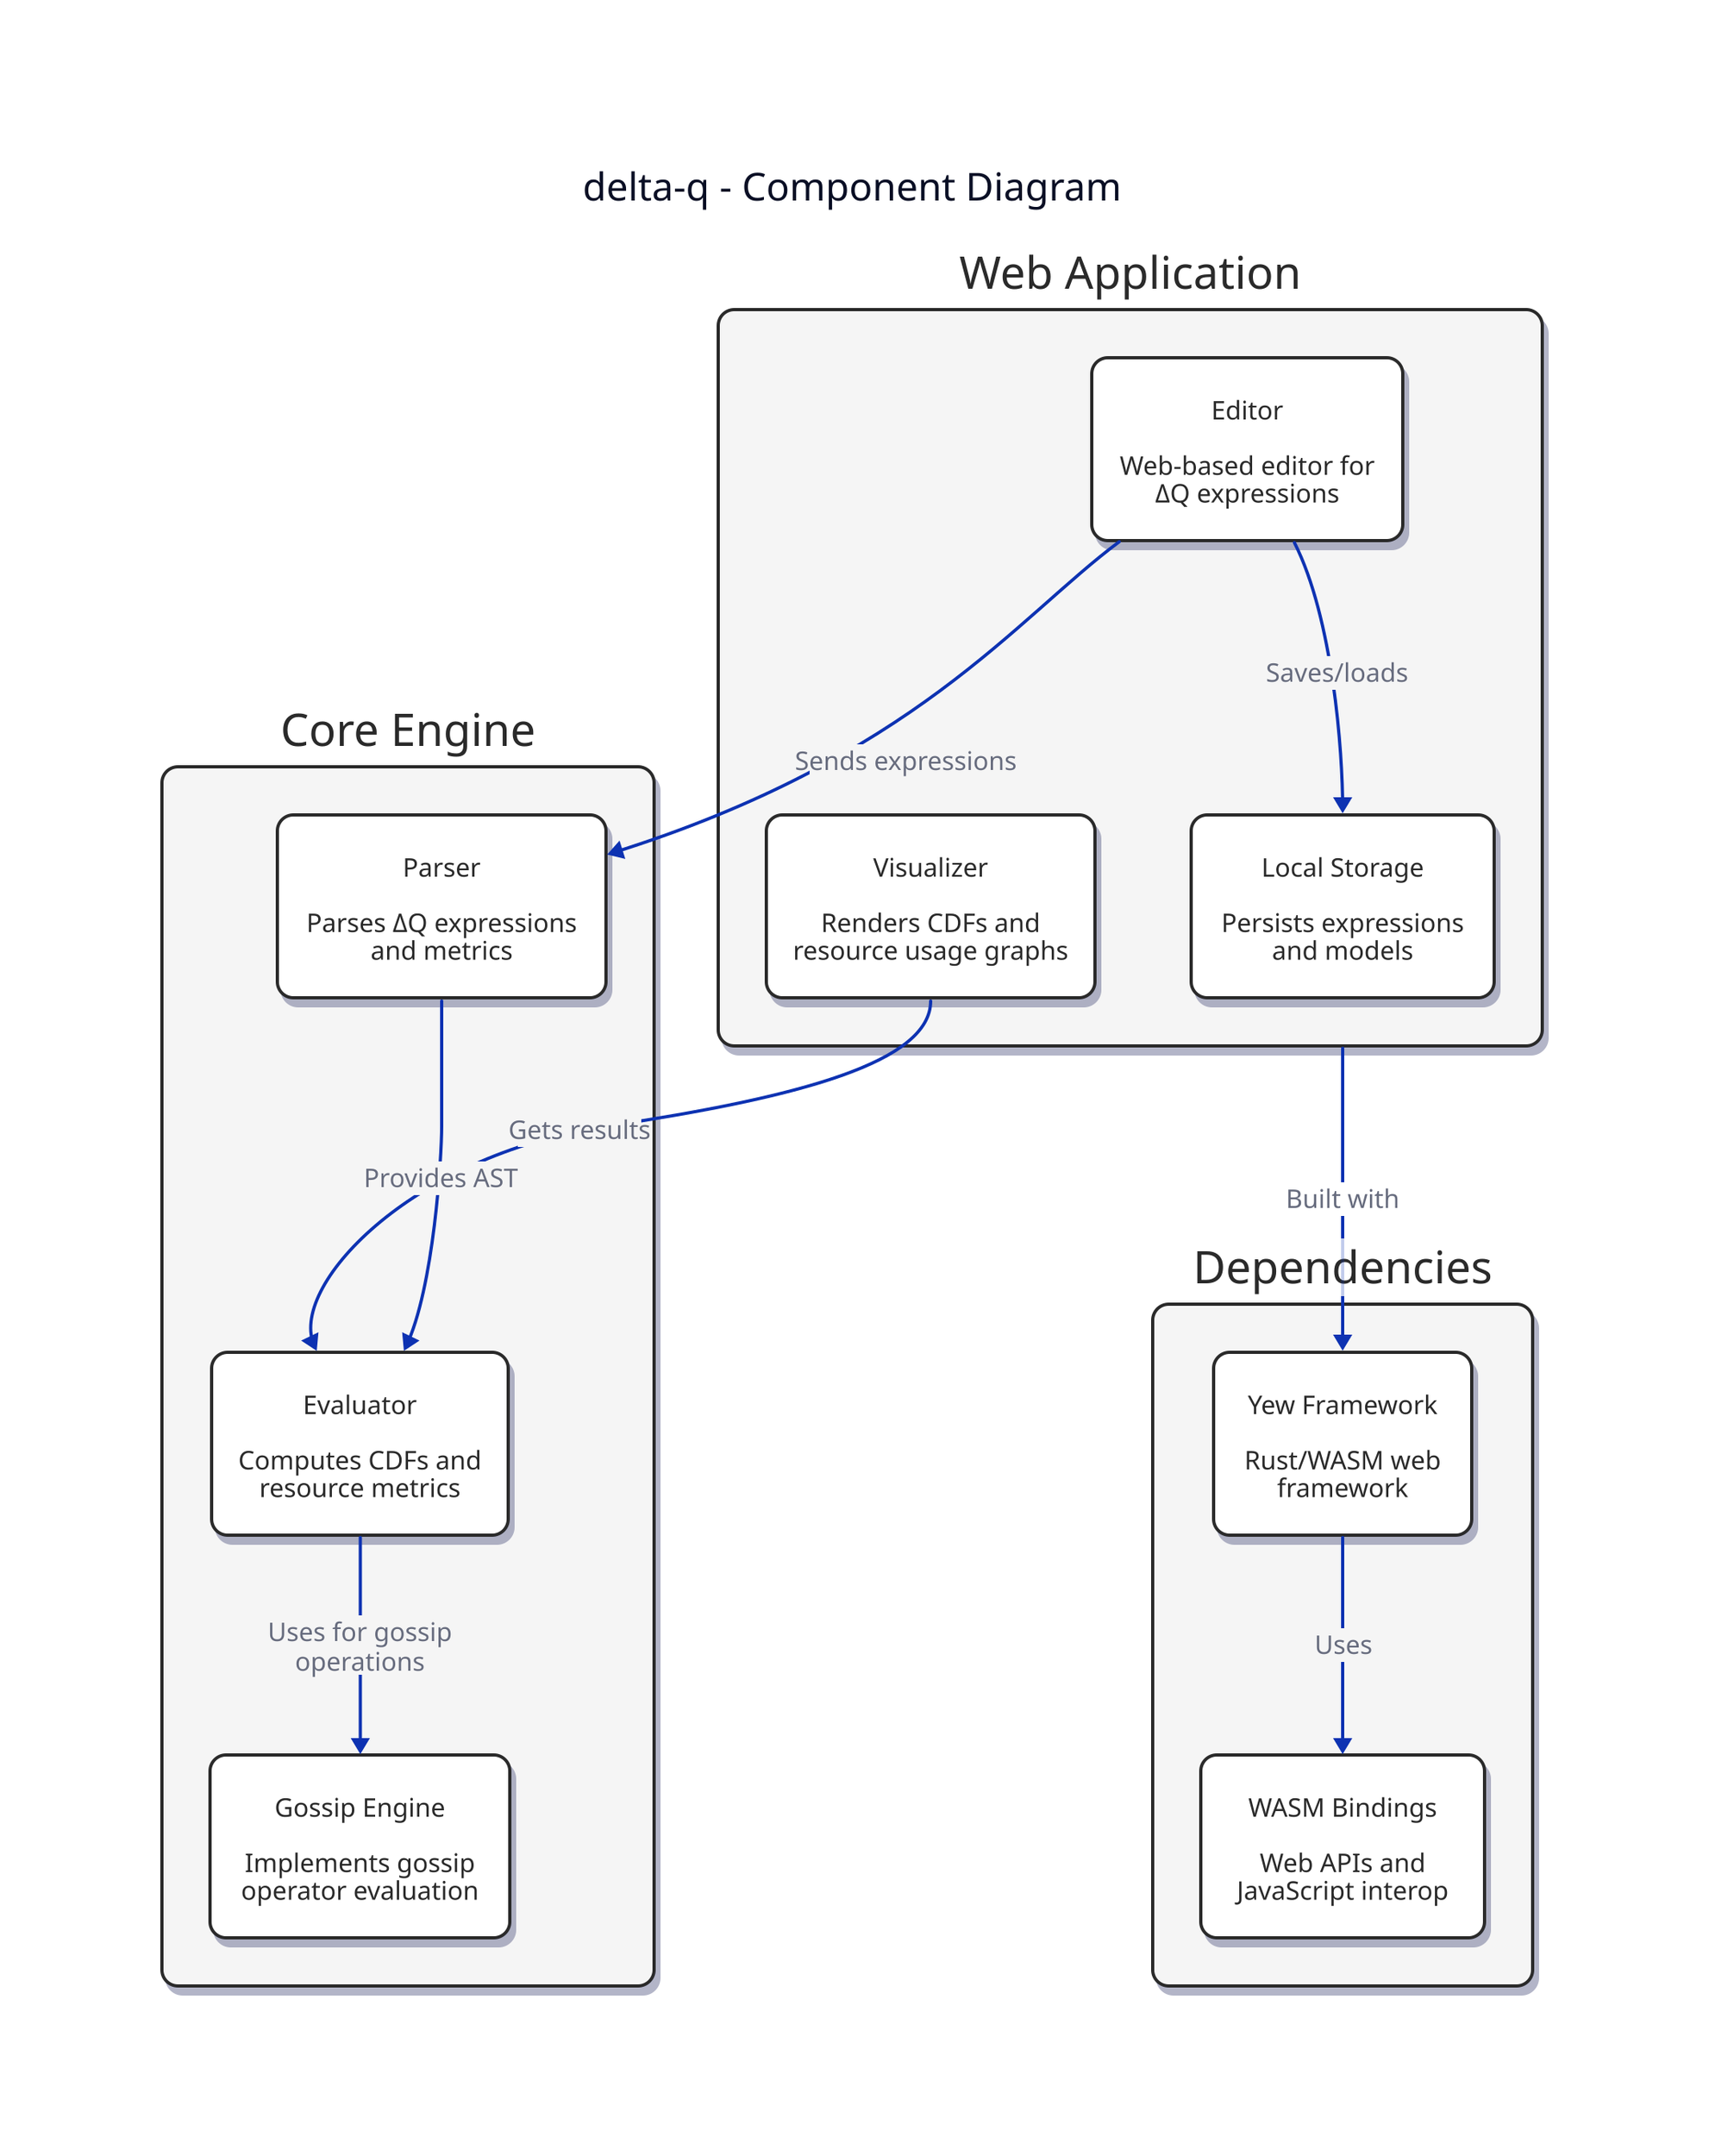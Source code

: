 title: {
  label: "delta-q - Component Diagram"
  near: top-center
  shape: text
  style.font-size: 24
  style.bold: true
}

# Styles
classes: {
  component: {
    style: {
      stroke: "#2a2a2a"
      fill: "#ffffff"
      font-color: "#2a2a2a"
      border-radius: 10
      shadow: true
    }
  }
  container: {
    style: {
      stroke: "#2a2a2a"
      fill: "#f5f5f5"
      font-color: "#2a2a2a"
      border-radius: 10
      shadow: true
    }
  }
  subcomponent: {
    style: {
      stroke: "#666666"
      fill: "#ffffff"
      font-color: "#2a2a2a"
      border-radius: 5
      shadow: false
    }
  }
}

# Web Application Container
web-app: {
  class: container
  label: "Web Application"

  editor: {
    class: component
    label: "Editor\n\nWeb-based editor for\nΔQ expressions"
  }

  visualizer: {
    class: component
    label: "Visualizer\n\nRenders CDFs and\nresource usage graphs"
  }

  storage: {
    class: component
    label: "Local Storage\n\nPersists expressions\nand models"
  }
}

# Core Engine Container
core: {
  class: container
  label: "Core Engine"

  parser: {
    class: component
    label: "Parser\n\nParses ΔQ expressions\nand metrics"
  }

  evaluator: {
    class: component
    label: "Evaluator\n\nComputes CDFs and\nresource metrics"
  }

  gossip: {
    class: component
    label: "Gossip Engine\n\nImplements gossip\noperator evaluation"
  }
}

# Dependencies Container
deps: {
  class: container
  label: "Dependencies"

  yew: {
    class: component
    label: "Yew Framework\n\nRust/WASM web\nframework"
  }

  wasm: {
    class: component
    label: "WASM Bindings\n\nWeb APIs and\nJavaScript interop"
  }
}

# Relationships
web-app.editor -> core.parser: "Sends expressions"
web-app.editor -> web-app.storage: "Saves/loads"
web-app.visualizer -> core.evaluator: "Gets results"
core.parser -> core.evaluator: "Provides AST"
core.evaluator -> core.gossip: "Uses for gossip\noperations"
web-app -> deps.yew: "Built with"
deps.yew -> deps.wasm: "Uses"
